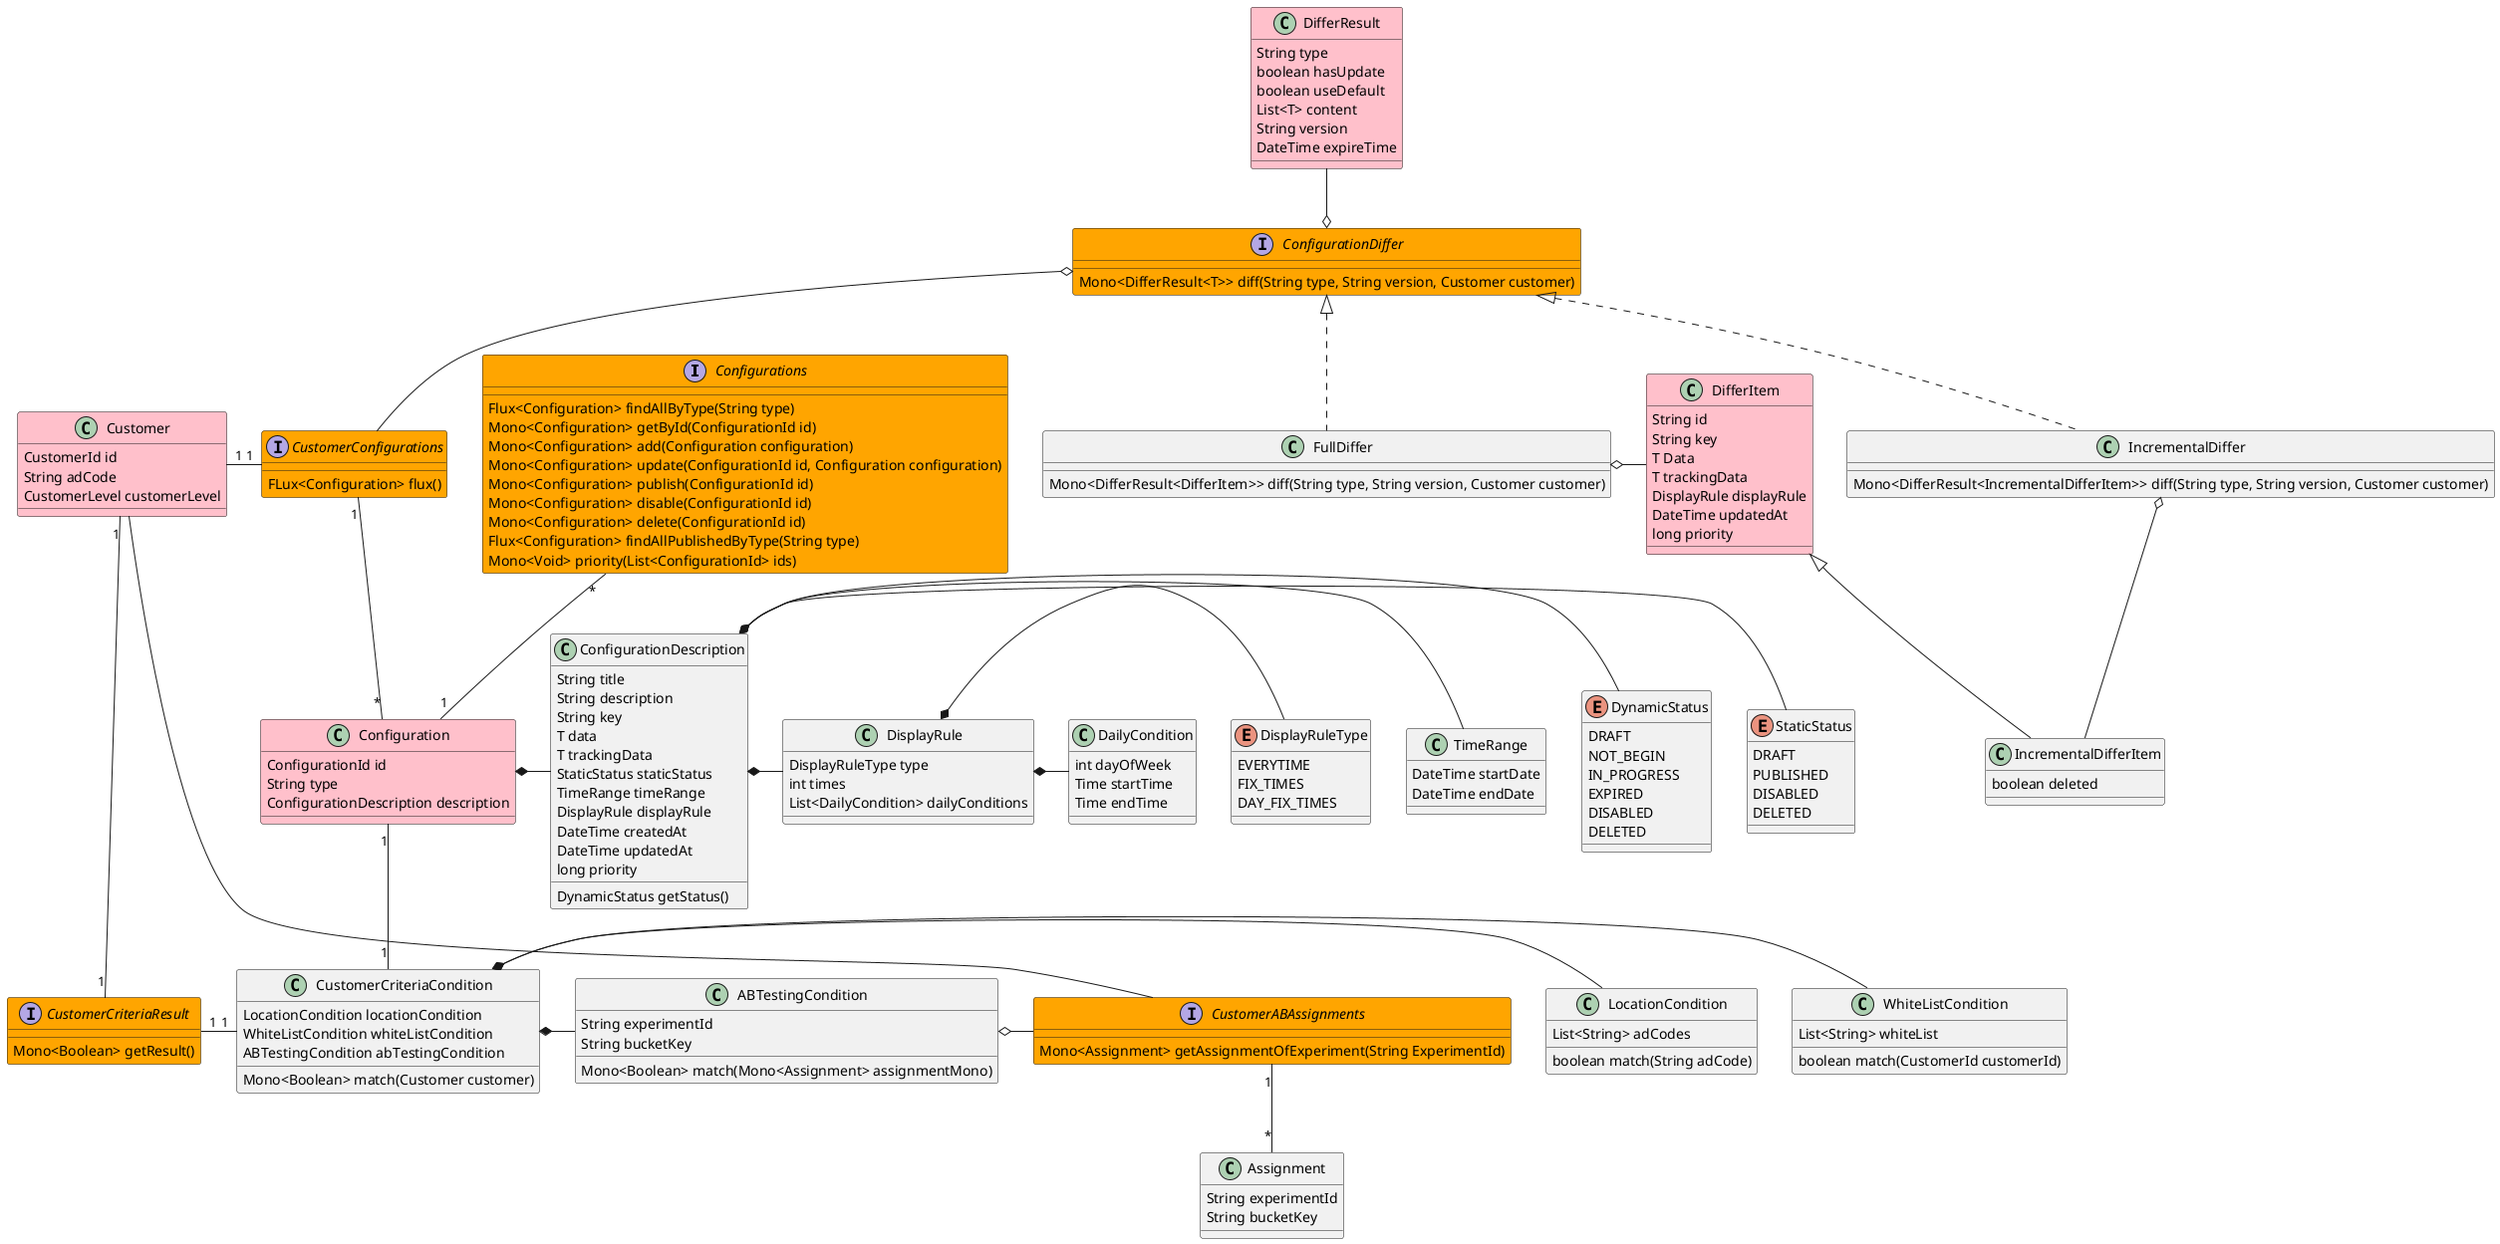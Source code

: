 @startuml
'https://plantuml.com/class-diagram

interface Configurations #orange {
    Flux<Configuration> findAllByType(String type)
    Mono<Configuration> getById(ConfigurationId id)
    Mono<Configuration> add(Configuration configuration)
    Mono<Configuration> update(ConfigurationId id, Configuration configuration)
    Mono<Configuration> publish(ConfigurationId id)
    Mono<Configuration> disable(ConfigurationId id)
    Mono<Configuration> delete(ConfigurationId id)
    Flux<Configuration> findAllPublishedByType(String type)
    Mono<Void> priority(List<ConfigurationId> ids)
}



class Configuration #pink {
    ConfigurationId id
    String type
    ConfigurationDescription description
}

class Customer #pink {
    CustomerId id
    String adCode
    CustomerLevel customerLevel
}



class CustomerCriteriaCondition {
    LocationCondition locationCondition
    WhiteListCondition whiteListCondition
    ABTestingCondition abTestingCondition

    Mono<Boolean> match(Customer customer)
}

class WhiteListCondition {
    List<String> whiteList

    boolean match(CustomerId customerId)
}

class LocationCondition {
    List<String> adCodes

    boolean match(String adCode)
}

class ABTestingCondition {
    String experimentId
    String bucketKey

    Mono<Boolean> match(Mono<Assignment> assignmentMono)
}

CustomerCriteriaCondition *- WhiteListCondition
CustomerCriteriaCondition *- LocationCondition
CustomerCriteriaCondition *- ABTestingCondition

interface CustomerABAssignments #orange{
    Mono<Assignment> getAssignmentOfExperiment(String ExperimentId)
}

class Assignment {
    String experimentId
    String bucketKey
}

Customer  -- CustomerABAssignments
CustomerABAssignments "1" -- "*" Assignment
ABTestingCondition o- CustomerABAssignments


class ConfigurationDescription {
    String title
    String description
    String key
    T data
    T trackingData
    StaticStatus staticStatus
    TimeRange timeRange
    DisplayRule displayRule
    DateTime createdAt
    DateTime updatedAt
    long priority

    DynamicStatus getStatus()
}

class DisplayRule {
    DisplayRuleType type
    int times
    List<DailyCondition> dailyConditions
}

enum DisplayRuleType {
    EVERYTIME
    FIX_TIMES
    DAY_FIX_TIMES
}

class DailyCondition {
    int dayOfWeek
    Time startTime
    Time endTime
}

class TimeRange {
    DateTime startDate
    DateTime endDate
}

enum StaticStatus {
    DRAFT
    PUBLISHED
    DISABLED
    DELETED
}

enum DynamicStatus {
    DRAFT
    NOT_BEGIN
    IN_PROGRESS
    EXPIRED
    DISABLED
    DELETED
}

interface CustomerCriteriaResult #orange{
    Mono<Boolean> getResult()
}

interface CustomerConfigurations #orange{
    FLux<Configuration> flux()
}

Customer  "1" -R- "1" CustomerConfigurations
CustomerConfigurations "1" -- "*" Configuration

Customer  "1" -- "1" CustomerCriteriaResult
CustomerCriteriaCondition  "1" -L- "1" CustomerCriteriaResult



Configurations "*" -- "1" Configuration
Configuration *- ConfigurationDescription
Configuration "1" -- "1" CustomerCriteriaCondition

ConfigurationDescription *- StaticStatus
ConfigurationDescription o- DynamicStatus
ConfigurationDescription *- TimeRange
ConfigurationDescription *- DisplayRule
DisplayRule *- DisplayRuleType
DisplayRule *- DailyCondition


interface ConfigurationDiffer #orange{
   Mono<DifferResult<T>> diff(String type, String version, Customer customer)
}


class DifferResult #pink{
    String type
    boolean hasUpdate
    boolean useDefault
    List<T> content
    String version
    DateTime expireTime
}

class DifferItem #pink{
    String id
    String key
    T Data
    T trackingData
    DisplayRule displayRule
    DateTime updatedAt
    long priority
}

class IncrementalDifferItem extends DifferItem{
    boolean deleted
}

class FullDiffer implements ConfigurationDiffer {
    Mono<DifferResult<DifferItem>> diff(String type, String version, Customer customer)
}

class IncrementalDiffer implements ConfigurationDiffer {
    Mono<DifferResult<IncrementalDifferItem>> diff(String type, String version, Customer customer)
}

 DifferResult -D-o ConfigurationDiffer

ConfigurationDiffer o-D- CustomerConfigurations

FullDiffer o- DifferItem

IncrementalDiffer o- IncrementalDifferItem

@enduml
